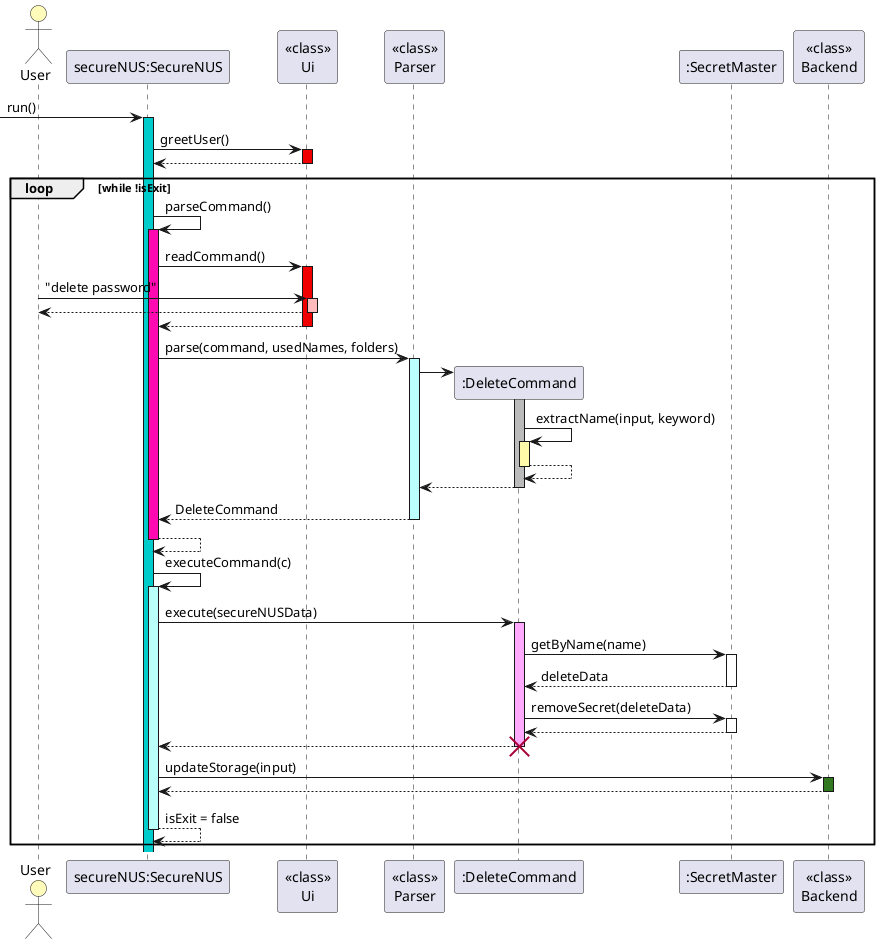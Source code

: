 !include Style.puml
@startuml
'https://plantuml.com/sequence-diagram

autoactivate on
actor User #FFFBBB
  -> "secureNUS:SecureNUS"#00cccc: run()
"secureNUS:SecureNUS" -> "<<class>>\nUi"#F00000: greetUser()
return
loop while !isExit

    "secureNUS:SecureNUS" -> "secureNUS:SecureNUS"#FF0AB0: parseCommand()
    "secureNUS:SecureNUS" -> "<<class>>\nUi"#F00000: readCommand()
    User-> "<<class>>\nUi" #FFBBBB: "delete password"
    return
    return
    "secureNUS:SecureNUS" -> "<<class>>\nParser"#BBFFFF: parse(command, usedNames, folders)

    "<<class>>\nParser" -> ":DeleteCommand" **
    activate ":DeleteCommand"#BBB
    ":DeleteCommand"-> ":DeleteCommand"#FFFAAA:extractName(input, keyword)
    return

    return
    return DeleteCommand
    return
    "secureNUS:SecureNUS" -> "secureNUS:SecureNUS"#BBFFFB:executeCommand(c)
    "secureNUS:SecureNUS" -> ":DeleteCommand"#FFAAFF:execute(secureNUSData)
    ":DeleteCommand" -> ":SecretMaster":getByName(name)
    return deleteData
    ":DeleteCommand" -> ":SecretMaster":removeSecret(deleteData)
    return
    return
    destroy ":DeleteCommand"

    "secureNUS:SecureNUS" -> "<<class>>\nBackend"#317821: updateStorage(input)
    return
    return isExit = false

end
@enduml